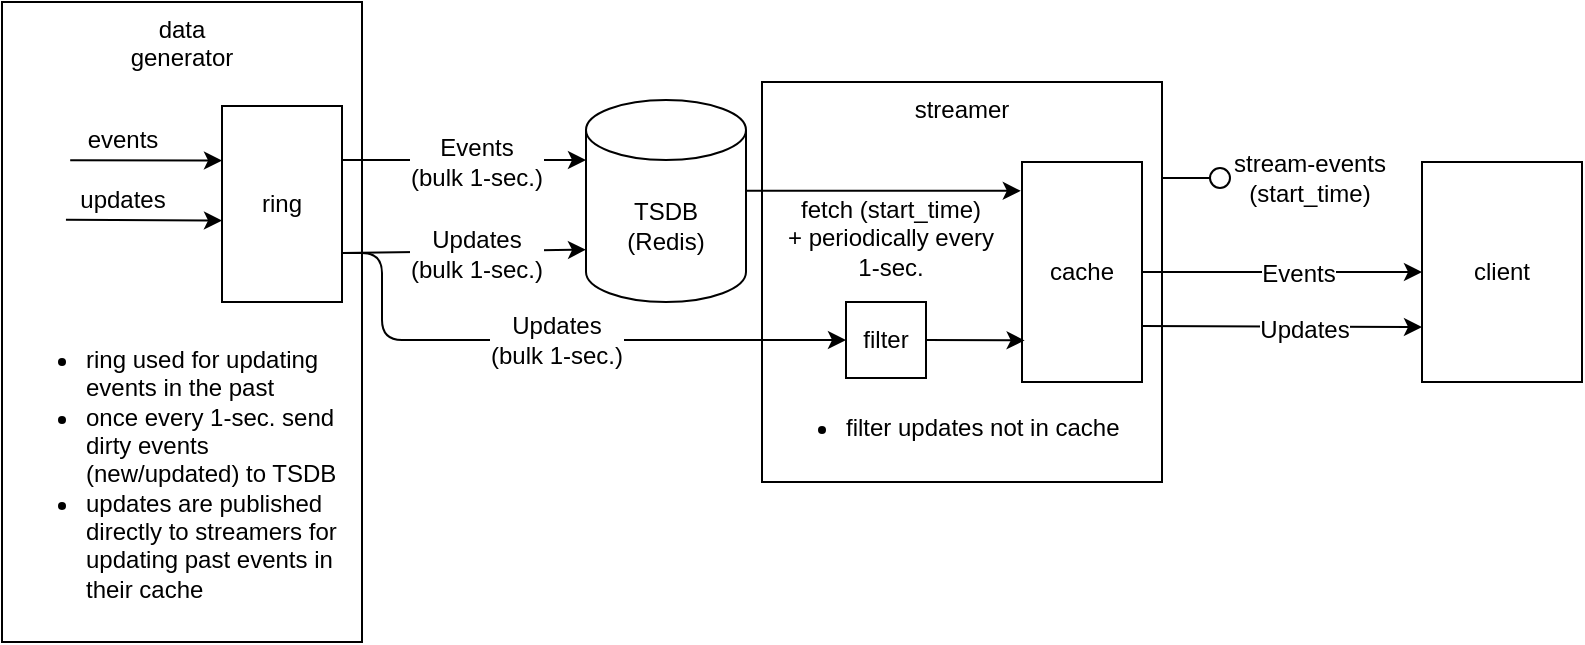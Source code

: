 <mxfile>
    <diagram id="iySTPJm4EqNGzjUjztas" name="Page-1">
        <mxGraphModel dx="1132" dy="544" grid="1" gridSize="10" guides="1" tooltips="1" connect="1" arrows="1" fold="1" page="1" pageScale="1" pageWidth="827" pageHeight="1169" math="0" shadow="0">
            <root>
                <mxCell id="0"/>
                <mxCell id="1" parent="0"/>
                <mxCell id="42" value="streamer" style="rounded=0;whiteSpace=wrap;html=1;verticalAlign=top;" vertex="1" parent="1">
                    <mxGeometry x="390" y="160" width="200" height="200" as="geometry"/>
                </mxCell>
                <mxCell id="3" value="TSDB&lt;br&gt;(Redis)" style="shape=cylinder3;whiteSpace=wrap;html=1;boundedLbl=1;backgroundOutline=1;size=15;" vertex="1" parent="1">
                    <mxGeometry x="302" y="169" width="80" height="101" as="geometry"/>
                </mxCell>
                <mxCell id="21" value="stream-events (start_time)" style="text;html=1;strokeColor=none;fillColor=none;align=center;verticalAlign=middle;whiteSpace=wrap;rounded=0;" vertex="1" parent="1">
                    <mxGeometry x="624" y="193" width="80" height="30" as="geometry"/>
                </mxCell>
                <mxCell id="25" value="" style="endArrow=classic;html=1;entryX=0;entryY=0.5;entryDx=0;entryDy=0;" edge="1" parent="1" source="43" target="41">
                    <mxGeometry width="50" height="50" relative="1" as="geometry">
                        <mxPoint x="620" y="240" as="sourcePoint"/>
                        <mxPoint x="766" y="240" as="targetPoint"/>
                    </mxGeometry>
                </mxCell>
                <mxCell id="45" value="&lt;span style=&quot;font-size: 12px&quot;&gt;Events&lt;/span&gt;" style="edgeLabel;html=1;align=center;verticalAlign=middle;resizable=0;points=[];" vertex="1" connectable="0" parent="25">
                    <mxGeometry x="0.112" y="-1" relative="1" as="geometry">
                        <mxPoint as="offset"/>
                    </mxGeometry>
                </mxCell>
                <mxCell id="17" value="" style="ellipse;whiteSpace=wrap;html=1;aspect=fixed;" vertex="1" parent="1">
                    <mxGeometry x="614" y="203" width="10" height="10" as="geometry"/>
                </mxCell>
                <mxCell id="18" value="" style="endArrow=none;html=1;exitX=0;exitY=0.5;exitDx=0;exitDy=0;" edge="1" parent="1" source="17">
                    <mxGeometry width="50" height="50" relative="1" as="geometry">
                        <mxPoint x="610" y="229" as="sourcePoint"/>
                        <mxPoint x="590" y="208" as="targetPoint"/>
                    </mxGeometry>
                </mxCell>
                <mxCell id="27" value="`" style="endArrow=classic;html=1;entryX=0;entryY=0.75;entryDx=0;entryDy=0;" edge="1" parent="1" target="41">
                    <mxGeometry width="50" height="50" relative="1" as="geometry">
                        <mxPoint x="580" y="282" as="sourcePoint"/>
                        <mxPoint x="690" y="300" as="targetPoint"/>
                    </mxGeometry>
                </mxCell>
                <mxCell id="44" value="&lt;span style=&quot;font-size: 12px&quot;&gt;Updates&lt;/span&gt;" style="edgeLabel;html=1;align=center;verticalAlign=middle;resizable=0;points=[];" vertex="1" connectable="0" parent="27">
                    <mxGeometry x="0.151" y="-1" relative="1" as="geometry">
                        <mxPoint as="offset"/>
                    </mxGeometry>
                </mxCell>
                <mxCell id="34" value="" style="endArrow=classic;html=1;exitX=0.998;exitY=0.449;exitDx=0;exitDy=0;exitPerimeter=0;entryX=-0.01;entryY=0.131;entryDx=0;entryDy=0;entryPerimeter=0;" edge="1" parent="1" source="3" target="43">
                    <mxGeometry width="50" height="50" relative="1" as="geometry">
                        <mxPoint x="389" y="215" as="sourcePoint"/>
                        <mxPoint x="519" y="215" as="targetPoint"/>
                    </mxGeometry>
                </mxCell>
                <mxCell id="35" value="fetch (start_time) +&amp;nbsp;&lt;span style=&quot;text-align: left&quot;&gt;periodically every 1-sec.&lt;/span&gt;" style="text;html=1;strokeColor=none;fillColor=none;align=center;verticalAlign=middle;whiteSpace=wrap;rounded=0;" vertex="1" parent="1">
                    <mxGeometry x="400" y="215" width="109" height="45" as="geometry"/>
                </mxCell>
                <mxCell id="41" value="&lt;span&gt;client&lt;/span&gt;" style="rounded=0;whiteSpace=wrap;html=1;" vertex="1" parent="1">
                    <mxGeometry x="720" y="200" width="80" height="110" as="geometry"/>
                </mxCell>
                <mxCell id="43" value="cache" style="rounded=0;whiteSpace=wrap;html=1;" vertex="1" parent="1">
                    <mxGeometry x="520" y="200" width="60" height="110" as="geometry"/>
                </mxCell>
                <mxCell id="53" value="data&lt;br&gt;generator" style="rounded=0;whiteSpace=wrap;html=1;verticalAlign=top;" vertex="1" parent="1">
                    <mxGeometry x="10" y="120" width="180" height="320" as="geometry"/>
                </mxCell>
                <mxCell id="54" value="" style="endArrow=classic;html=1;entryX=0;entryY=0;entryDx=0;entryDy=30;entryPerimeter=0;" edge="1" parent="1" target="3">
                    <mxGeometry width="50" height="50" relative="1" as="geometry">
                        <mxPoint x="180" y="199" as="sourcePoint"/>
                        <mxPoint x="300" y="196" as="targetPoint"/>
                    </mxGeometry>
                </mxCell>
                <mxCell id="55" value="&lt;span style=&quot;font-size: 12px&quot;&gt;Events&lt;br&gt;&lt;/span&gt;&lt;span style=&quot;font-size: 12px&quot;&gt;(bulk 1-sec.)&lt;/span&gt;&lt;span style=&quot;font-size: 12px&quot;&gt;&lt;br&gt;&lt;/span&gt;" style="edgeLabel;html=1;align=center;verticalAlign=middle;resizable=0;points=[];" vertex="1" connectable="0" parent="54">
                    <mxGeometry x="-0.083" y="-1" relative="1" as="geometry">
                        <mxPoint x="11" as="offset"/>
                    </mxGeometry>
                </mxCell>
                <mxCell id="56" value="" style="endArrow=classic;html=1;exitX=1;exitY=0.75;exitDx=0;exitDy=0;entryX=0;entryY=0.741;entryDx=0;entryDy=0;entryPerimeter=0;" edge="1" parent="1" source="63" target="3">
                    <mxGeometry width="50" height="50" relative="1" as="geometry">
                        <mxPoint x="210.7" y="236.6" as="sourcePoint"/>
                        <mxPoint x="309" y="237" as="targetPoint"/>
                    </mxGeometry>
                </mxCell>
                <mxCell id="57" value="&lt;span style=&quot;font-size: 12px&quot;&gt;Updates&lt;br&gt;(bulk 1-sec.)&lt;br&gt;&lt;/span&gt;" style="edgeLabel;html=1;align=center;verticalAlign=middle;resizable=0;points=[];" vertex="1" connectable="0" parent="56">
                    <mxGeometry x="-0.083" y="-1" relative="1" as="geometry">
                        <mxPoint x="11" as="offset"/>
                    </mxGeometry>
                </mxCell>
                <mxCell id="63" value="ring" style="rounded=0;whiteSpace=wrap;html=1;" vertex="1" parent="1">
                    <mxGeometry x="120" y="172" width="60" height="98" as="geometry"/>
                </mxCell>
                <mxCell id="67" value="" style="endArrow=classic;html=1;entryX=0;entryY=0.5;entryDx=0;entryDy=0;edgeStyle=elbowEdgeStyle;exitX=1;exitY=0.75;exitDx=0;exitDy=0;" edge="1" parent="1" source="63" target="71">
                    <mxGeometry width="50" height="50" relative="1" as="geometry">
                        <mxPoint x="260" y="289" as="sourcePoint"/>
                        <mxPoint x="469" y="378" as="targetPoint"/>
                        <Array as="points">
                            <mxPoint x="200" y="260"/>
                        </Array>
                    </mxGeometry>
                </mxCell>
                <mxCell id="68" value="&lt;span style=&quot;font-size: 12px&quot;&gt;Updates&lt;/span&gt;&lt;br style=&quot;font-size: 12px&quot;&gt;&lt;span style=&quot;font-size: 12px&quot;&gt;(bulk 1-sec.)&lt;/span&gt;&lt;span style=&quot;font-size: 12px&quot;&gt;&lt;br&gt;&lt;/span&gt;" style="edgeLabel;html=1;align=center;verticalAlign=middle;resizable=0;points=[];" vertex="1" connectable="0" parent="67">
                    <mxGeometry x="-0.083" y="-1" relative="1" as="geometry">
                        <mxPoint x="15" y="-1" as="offset"/>
                    </mxGeometry>
                </mxCell>
                <mxCell id="71" value="filter" style="rounded=0;whiteSpace=wrap;html=1;" vertex="1" parent="1">
                    <mxGeometry x="432" y="270" width="40" height="38" as="geometry"/>
                </mxCell>
                <mxCell id="74" value="" style="endArrow=classic;html=1;exitX=1;exitY=0.5;exitDx=0;exitDy=0;entryX=0.022;entryY=0.811;entryDx=0;entryDy=0;entryPerimeter=0;" edge="1" parent="1" source="71" target="43">
                    <mxGeometry width="50" height="50" relative="1" as="geometry">
                        <mxPoint x="220" y="380" as="sourcePoint"/>
                        <mxPoint x="580" y="370" as="targetPoint"/>
                    </mxGeometry>
                </mxCell>
                <mxCell id="88" value="&lt;ul&gt;&lt;li&gt;&lt;span style=&quot;text-align: center&quot;&gt;filter updates not in cache&lt;/span&gt;&lt;br&gt;&lt;/li&gt;&lt;/ul&gt;" style="text;strokeColor=none;fillColor=none;html=1;whiteSpace=wrap;verticalAlign=middle;overflow=hidden;" vertex="1" parent="1">
                    <mxGeometry x="390" y="311" width="200" height="40" as="geometry"/>
                </mxCell>
                <mxCell id="89" value="" style="endArrow=classic;html=1;exitX=-0.018;exitY=0.994;exitDx=0;exitDy=0;exitPerimeter=0;" edge="1" parent="1" source="92">
                    <mxGeometry width="50" height="50" relative="1" as="geometry">
                        <mxPoint x="20" y="199.29" as="sourcePoint"/>
                        <mxPoint x="120" y="199.29" as="targetPoint"/>
                    </mxGeometry>
                </mxCell>
                <mxCell id="92" value="events" style="text;html=1;align=center;verticalAlign=middle;resizable=0;points=[];autosize=1;strokeColor=none;fillColor=none;" vertex="1" parent="1">
                    <mxGeometry x="45" y="179.29" width="50" height="20" as="geometry"/>
                </mxCell>
                <mxCell id="93" value="" style="endArrow=classic;html=1;exitX=0.033;exitY=0.977;exitDx=0;exitDy=0;exitPerimeter=0;" edge="1" parent="1" source="94">
                    <mxGeometry width="50" height="50" relative="1" as="geometry">
                        <mxPoint x="20" y="229.29" as="sourcePoint"/>
                        <mxPoint x="120" y="229.29" as="targetPoint"/>
                    </mxGeometry>
                </mxCell>
                <mxCell id="94" value="updates" style="text;html=1;align=center;verticalAlign=middle;resizable=0;points=[];autosize=1;strokeColor=none;fillColor=none;" vertex="1" parent="1">
                    <mxGeometry x="40" y="209.29" width="60" height="20" as="geometry"/>
                </mxCell>
                <mxCell id="95" value="&lt;ul&gt;&lt;li&gt;&lt;span style=&quot;text-align: center&quot;&gt;ring used for updating events in the past&lt;/span&gt;&lt;/li&gt;&lt;li&gt;once every 1-sec. send dirty events (new/updated) to TSDB&lt;/li&gt;&lt;li&gt;updates are published directly to streamers for updating past events in their cache&lt;/li&gt;&lt;/ul&gt;" style="text;strokeColor=none;fillColor=none;html=1;whiteSpace=wrap;verticalAlign=middle;overflow=hidden;" vertex="1" parent="1">
                    <mxGeometry x="10" y="271" width="180" height="169" as="geometry"/>
                </mxCell>
            </root>
        </mxGraphModel>
    </diagram>
</mxfile>
